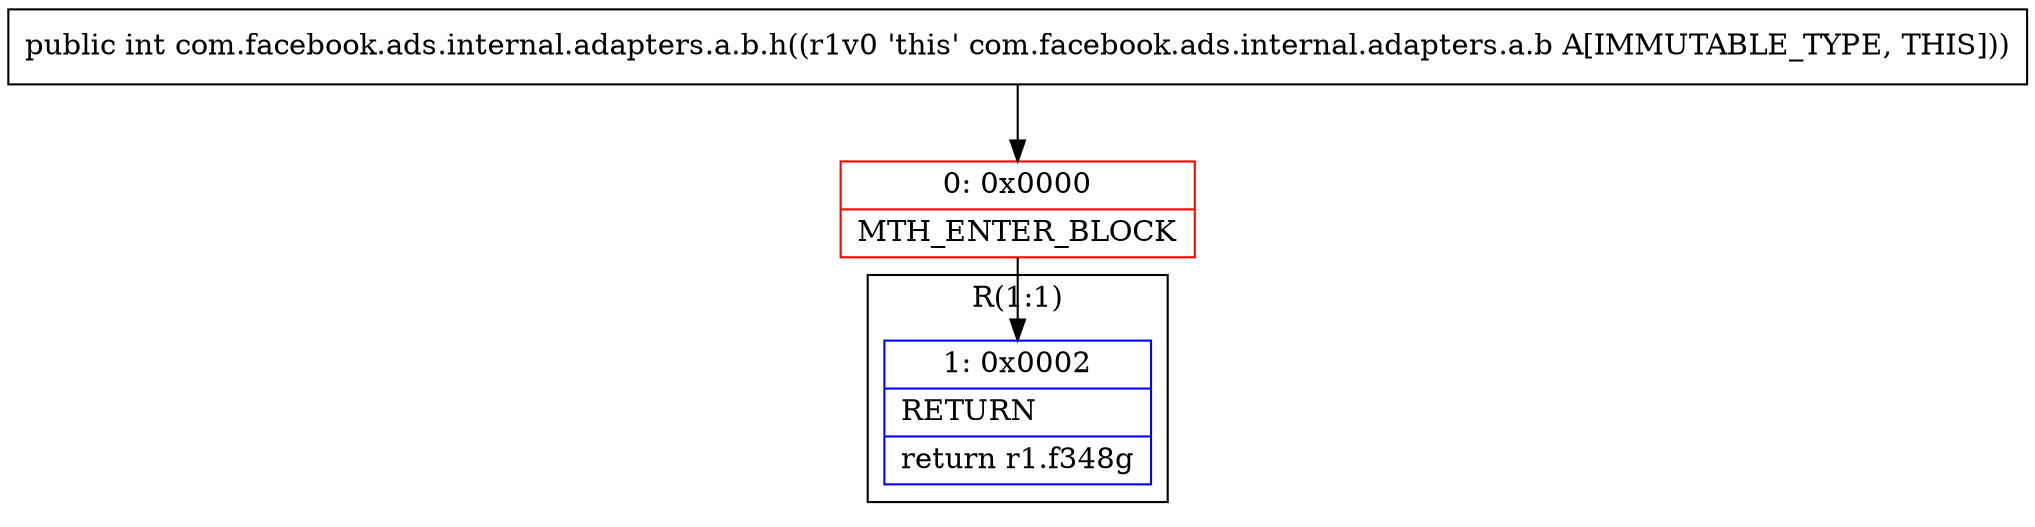 digraph "CFG forcom.facebook.ads.internal.adapters.a.b.h()I" {
subgraph cluster_Region_1480633746 {
label = "R(1:1)";
node [shape=record,color=blue];
Node_1 [shape=record,label="{1\:\ 0x0002|RETURN\l|return r1.f348g\l}"];
}
Node_0 [shape=record,color=red,label="{0\:\ 0x0000|MTH_ENTER_BLOCK\l}"];
MethodNode[shape=record,label="{public int com.facebook.ads.internal.adapters.a.b.h((r1v0 'this' com.facebook.ads.internal.adapters.a.b A[IMMUTABLE_TYPE, THIS])) }"];
MethodNode -> Node_0;
Node_0 -> Node_1;
}

